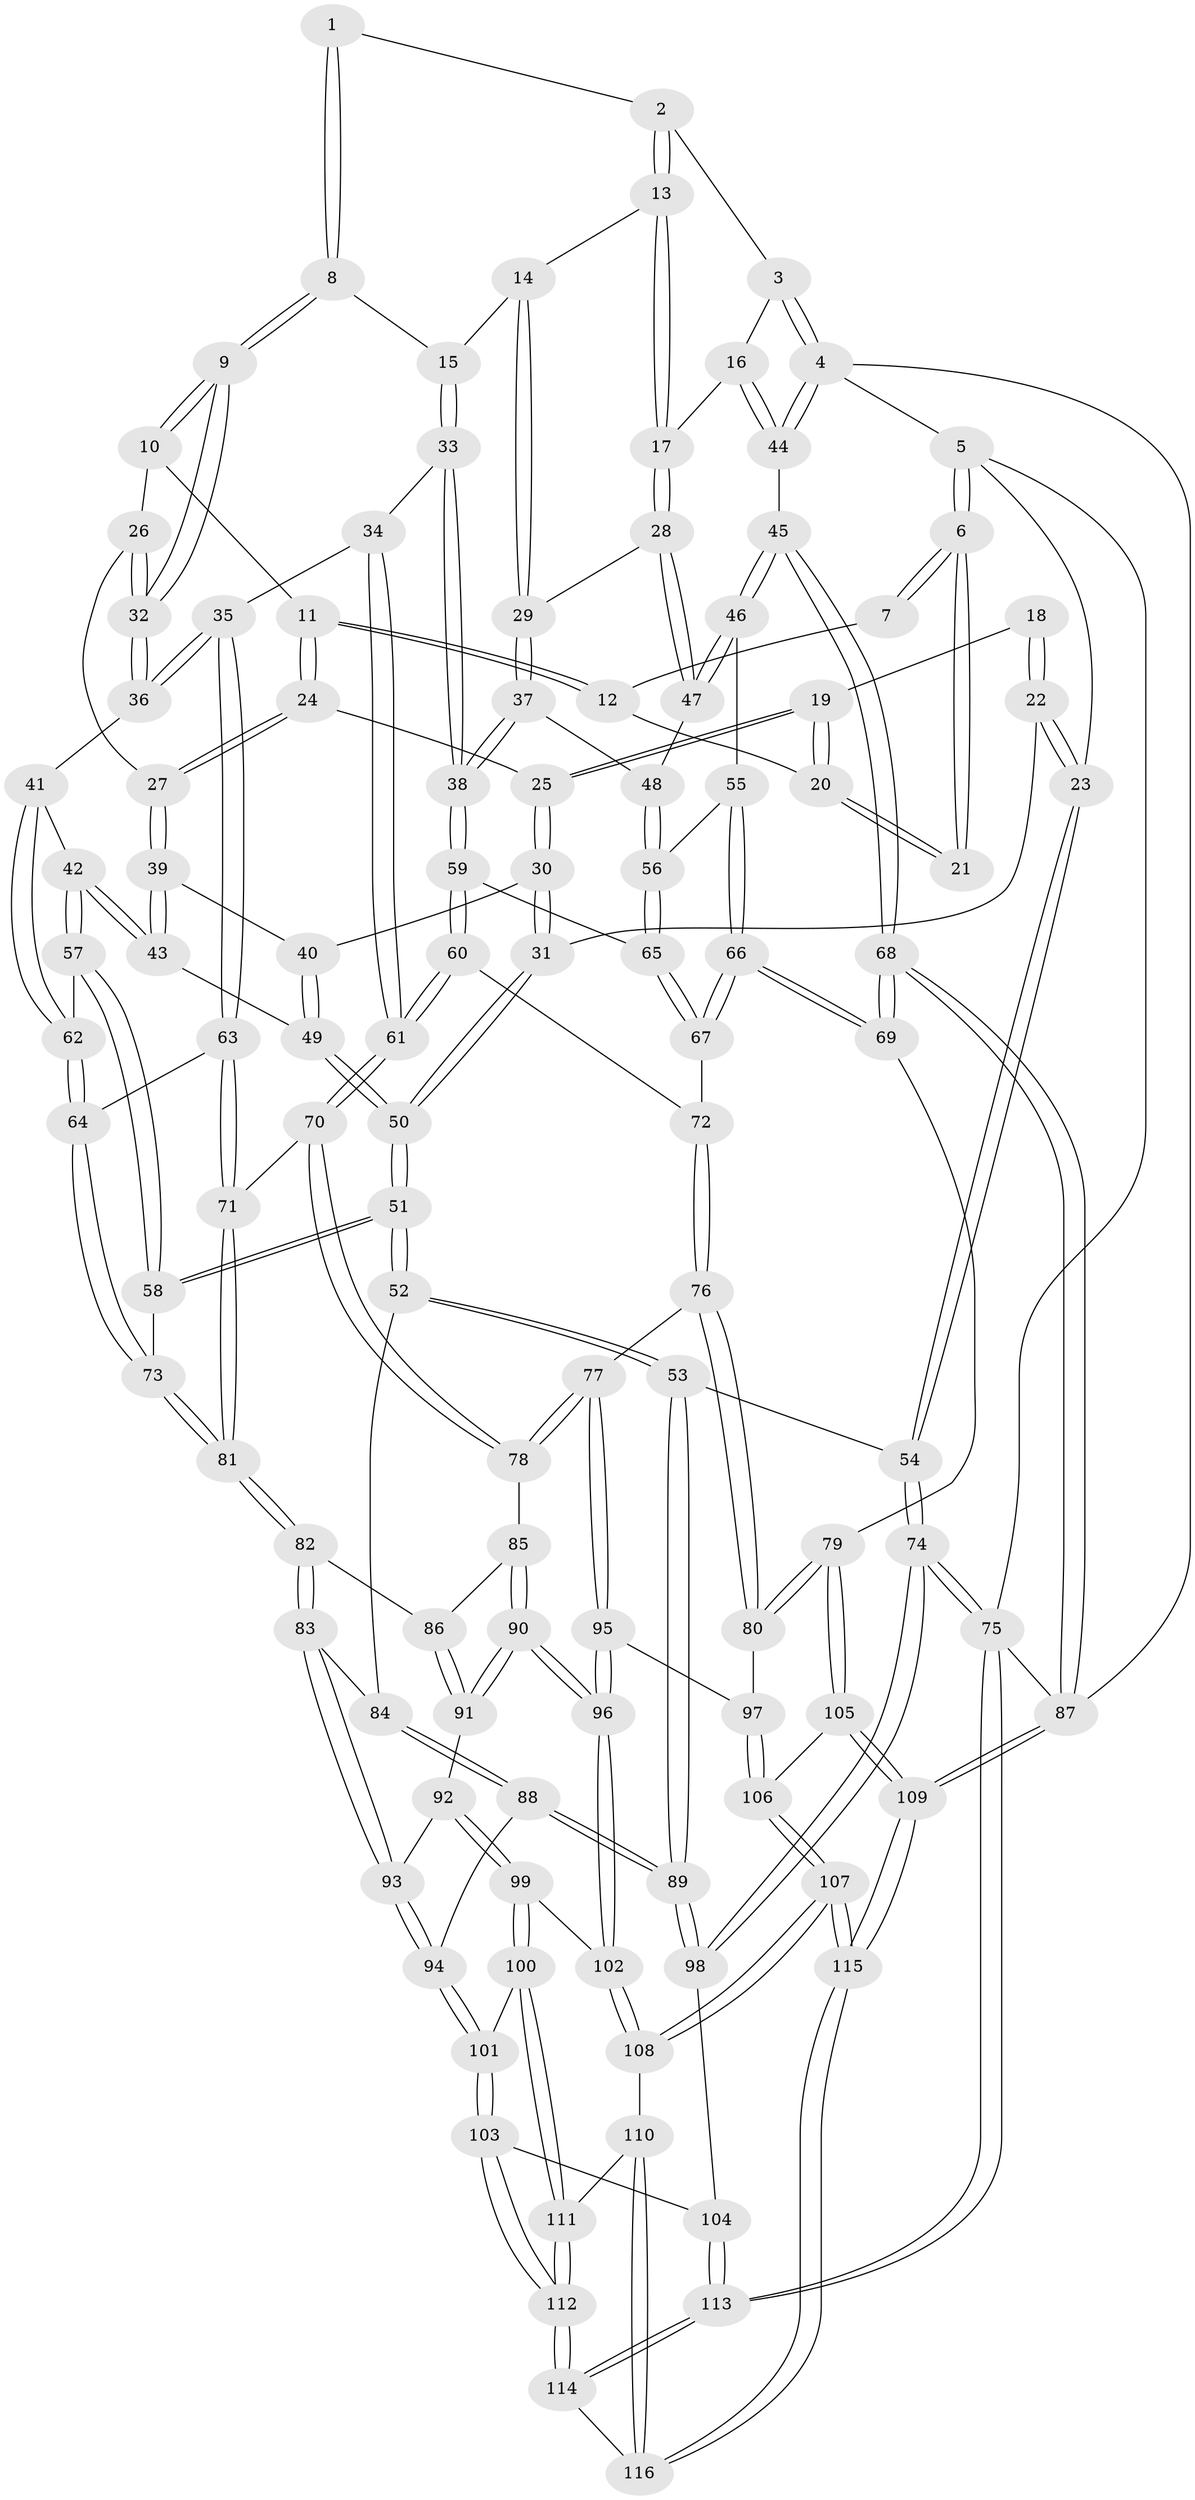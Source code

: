 // Generated by graph-tools (version 1.1) at 2025/17/03/09/25 04:17:01]
// undirected, 116 vertices, 287 edges
graph export_dot {
graph [start="1"]
  node [color=gray90,style=filled];
  1 [pos="+0.45460004712197655+0"];
  2 [pos="+0.6833354603985595+0"];
  3 [pos="+0.8875071753789439+0"];
  4 [pos="+1+0"];
  5 [pos="+0+0"];
  6 [pos="+0+0"];
  7 [pos="+0.22504374334754024+0"];
  8 [pos="+0.4552795438108723+0.0766050090656751"];
  9 [pos="+0.4160333821146867+0.11561722689163294"];
  10 [pos="+0.359274123707297+0.10174018906821261"];
  11 [pos="+0.3071886394936072+0.07671866701536165"];
  12 [pos="+0.2646438101542372+0.047979570457074364"];
  13 [pos="+0.662638742382295+0.000714770354213281"];
  14 [pos="+0.6171335582204448+0.11062956013101331"];
  15 [pos="+0.603434762509161+0.12009283685019498"];
  16 [pos="+0.8661975870165809+0.10459730547789106"];
  17 [pos="+0.8546345190662052+0.11309466407001574"];
  18 [pos="+0.10157364443252549+0.07472286017644383"];
  19 [pos="+0.1750944269461454+0.14426860058597116"];
  20 [pos="+0.20378240422352067+0.08183130479071227"];
  21 [pos="+0.06914605114738258+0"];
  22 [pos="+0.01937424694212434+0.2090986285550367"];
  23 [pos="+0+0.23706780403892144"];
  24 [pos="+0.2099576430821399+0.17901530490396644"];
  25 [pos="+0.17476042516721796+0.15426235905834157"];
  26 [pos="+0.2344669141538957+0.18006818503971914"];
  27 [pos="+0.21352455025085773+0.18244518617014507"];
  28 [pos="+0.8445234327627482+0.12361887108361472"];
  29 [pos="+0.8241972822920587+0.13256783622803572"];
  30 [pos="+0.07290955152411019+0.21189052816107087"];
  31 [pos="+0.02891628796934081+0.20988069364627354"];
  32 [pos="+0.40013061830806435+0.22859510871091707"];
  33 [pos="+0.6247635873809123+0.27170565030081695"];
  34 [pos="+0.5591685456551706+0.2958055401554002"];
  35 [pos="+0.4574231462842938+0.3111596516695507"];
  36 [pos="+0.4018832747500486+0.26855670099256845"];
  37 [pos="+0.6894050982470173+0.29922429892303337"];
  38 [pos="+0.6827470465289596+0.3026956014281912"];
  39 [pos="+0.22342877140039946+0.23412161038377557"];
  40 [pos="+0.10874213395121787+0.2490748186589805"];
  41 [pos="+0.31676510423104554+0.31295575886505694"];
  42 [pos="+0.2745373425642124+0.3135411542565835"];
  43 [pos="+0.24280365844307567+0.2998450640592034"];
  44 [pos="+1+0.24463818592066802"];
  45 [pos="+1+0.383848260899853"];
  46 [pos="+0.9293445518229351+0.3414726553030683"];
  47 [pos="+0.8588994254530284+0.26591201748960447"];
  48 [pos="+0.7920292181765809+0.30832922288788217"];
  49 [pos="+0.1652132427650009+0.31856318217125723"];
  50 [pos="+0.1281266550153225+0.375913963162614"];
  51 [pos="+0.061595113989601484+0.49289750908028407"];
  52 [pos="+0.05656184371489884+0.4967867138951652"];
  53 [pos="+0.02430485682639333+0.5046569538591643"];
  54 [pos="+0+0.45747301961301545"];
  55 [pos="+0.8501744621086866+0.3743314588226505"];
  56 [pos="+0.8492407985564957+0.3742382667636407"];
  57 [pos="+0.2295152678332493+0.4209123082444011"];
  58 [pos="+0.17130038972086195+0.4618451620536013"];
  59 [pos="+0.6983559919080685+0.40540639199392264"];
  60 [pos="+0.6444688062082053+0.4879809522831764"];
  61 [pos="+0.5907622713872+0.5242649750800663"];
  62 [pos="+0.32866491873433523+0.45822753645095404"];
  63 [pos="+0.4594805290847592+0.3466485013799972"];
  64 [pos="+0.3580175742682842+0.5176612853609118"];
  65 [pos="+0.7529230417084577+0.4200544277738603"];
  66 [pos="+0.8653869088281853+0.5163021257057024"];
  67 [pos="+0.8434140960033764+0.5137517507146557"];
  68 [pos="+1+0.6135066658988632"];
  69 [pos="+1+0.6229677541542574"];
  70 [pos="+0.5835303041667361+0.5308399919096426"];
  71 [pos="+0.5596455337469101+0.5228997880033099"];
  72 [pos="+0.7706525722077076+0.551876099863954"];
  73 [pos="+0.35819644404763107+0.5215608787907652"];
  74 [pos="+0+1"];
  75 [pos="+0+1"];
  76 [pos="+0.7597887871538339+0.6015943261701864"];
  77 [pos="+0.6051663591937256+0.634697827546806"];
  78 [pos="+0.5979794380171487+0.6028781673864334"];
  79 [pos="+0.9463295500043125+0.7264071297884553"];
  80 [pos="+0.8300780123717449+0.711267529466507"];
  81 [pos="+0.3670726936006402+0.5507470763878389"];
  82 [pos="+0.35900659940994917+0.5682610389283135"];
  83 [pos="+0.33768481013542484+0.5881626890576418"];
  84 [pos="+0.12397099841223162+0.5348894185040518"];
  85 [pos="+0.42677591402498355+0.6353388890033667"];
  86 [pos="+0.3858768181601767+0.5972749019747331"];
  87 [pos="+1+1"];
  88 [pos="+0.24567416031487127+0.6982920585146205"];
  89 [pos="+0.10971630832650753+0.7386657622655591"];
  90 [pos="+0.5122295053984097+0.7247015819801059"];
  91 [pos="+0.42441230440480776+0.7347585616721956"];
  92 [pos="+0.40565266331814265+0.7396618804009246"];
  93 [pos="+0.2998631418419651+0.674583599955007"];
  94 [pos="+0.2727741079534063+0.6997458343429417"];
  95 [pos="+0.5990943087719012+0.7396142832498018"];
  96 [pos="+0.5888126843103845+0.7485623877561063"];
  97 [pos="+0.6755950691746633+0.7529852344097238"];
  98 [pos="+0.08081533471872751+0.8111036429642139"];
  99 [pos="+0.3680306932905223+0.8535155909203788"];
  100 [pos="+0.3633579102251287+0.8568359845208698"];
  101 [pos="+0.293014272502448+0.8279015672541005"];
  102 [pos="+0.5675454163620327+0.8097797553080281"];
  103 [pos="+0.21800655049414805+0.8746036446113263"];
  104 [pos="+0.1777301902479018+0.8751717746822772"];
  105 [pos="+0.9178005078294538+0.7960106658688906"];
  106 [pos="+0.7739771231574601+0.9061166981251554"];
  107 [pos="+0.7202440558666724+1"];
  108 [pos="+0.5726573820779423+0.8872801895027637"];
  109 [pos="+0.9813846349994433+1"];
  110 [pos="+0.5392693364978159+0.9093680205793518"];
  111 [pos="+0.38683574363849865+0.974904962654202"];
  112 [pos="+0.3412399437666506+1"];
  113 [pos="+0.06084161409572827+1"];
  114 [pos="+0.3347586084393578+1"];
  115 [pos="+0.7561089568789068+1"];
  116 [pos="+0.4196278693967762+1"];
  1 -- 2;
  1 -- 8;
  1 -- 8;
  2 -- 3;
  2 -- 13;
  2 -- 13;
  3 -- 4;
  3 -- 4;
  3 -- 16;
  4 -- 5;
  4 -- 44;
  4 -- 44;
  4 -- 87;
  5 -- 6;
  5 -- 6;
  5 -- 23;
  5 -- 75;
  6 -- 7;
  6 -- 7;
  6 -- 21;
  6 -- 21;
  7 -- 12;
  8 -- 9;
  8 -- 9;
  8 -- 15;
  9 -- 10;
  9 -- 10;
  9 -- 32;
  9 -- 32;
  10 -- 11;
  10 -- 26;
  11 -- 12;
  11 -- 12;
  11 -- 24;
  11 -- 24;
  12 -- 20;
  13 -- 14;
  13 -- 17;
  13 -- 17;
  14 -- 15;
  14 -- 29;
  14 -- 29;
  15 -- 33;
  15 -- 33;
  16 -- 17;
  16 -- 44;
  16 -- 44;
  17 -- 28;
  17 -- 28;
  18 -- 19;
  18 -- 22;
  18 -- 22;
  19 -- 20;
  19 -- 20;
  19 -- 25;
  19 -- 25;
  20 -- 21;
  20 -- 21;
  22 -- 23;
  22 -- 23;
  22 -- 31;
  23 -- 54;
  23 -- 54;
  24 -- 25;
  24 -- 27;
  24 -- 27;
  25 -- 30;
  25 -- 30;
  26 -- 27;
  26 -- 32;
  26 -- 32;
  27 -- 39;
  27 -- 39;
  28 -- 29;
  28 -- 47;
  28 -- 47;
  29 -- 37;
  29 -- 37;
  30 -- 31;
  30 -- 31;
  30 -- 40;
  31 -- 50;
  31 -- 50;
  32 -- 36;
  32 -- 36;
  33 -- 34;
  33 -- 38;
  33 -- 38;
  34 -- 35;
  34 -- 61;
  34 -- 61;
  35 -- 36;
  35 -- 36;
  35 -- 63;
  35 -- 63;
  36 -- 41;
  37 -- 38;
  37 -- 38;
  37 -- 48;
  38 -- 59;
  38 -- 59;
  39 -- 40;
  39 -- 43;
  39 -- 43;
  40 -- 49;
  40 -- 49;
  41 -- 42;
  41 -- 62;
  41 -- 62;
  42 -- 43;
  42 -- 43;
  42 -- 57;
  42 -- 57;
  43 -- 49;
  44 -- 45;
  45 -- 46;
  45 -- 46;
  45 -- 68;
  45 -- 68;
  46 -- 47;
  46 -- 47;
  46 -- 55;
  47 -- 48;
  48 -- 56;
  48 -- 56;
  49 -- 50;
  49 -- 50;
  50 -- 51;
  50 -- 51;
  51 -- 52;
  51 -- 52;
  51 -- 58;
  51 -- 58;
  52 -- 53;
  52 -- 53;
  52 -- 84;
  53 -- 54;
  53 -- 89;
  53 -- 89;
  54 -- 74;
  54 -- 74;
  55 -- 56;
  55 -- 66;
  55 -- 66;
  56 -- 65;
  56 -- 65;
  57 -- 58;
  57 -- 58;
  57 -- 62;
  58 -- 73;
  59 -- 60;
  59 -- 60;
  59 -- 65;
  60 -- 61;
  60 -- 61;
  60 -- 72;
  61 -- 70;
  61 -- 70;
  62 -- 64;
  62 -- 64;
  63 -- 64;
  63 -- 71;
  63 -- 71;
  64 -- 73;
  64 -- 73;
  65 -- 67;
  65 -- 67;
  66 -- 67;
  66 -- 67;
  66 -- 69;
  66 -- 69;
  67 -- 72;
  68 -- 69;
  68 -- 69;
  68 -- 87;
  68 -- 87;
  69 -- 79;
  70 -- 71;
  70 -- 78;
  70 -- 78;
  71 -- 81;
  71 -- 81;
  72 -- 76;
  72 -- 76;
  73 -- 81;
  73 -- 81;
  74 -- 75;
  74 -- 75;
  74 -- 98;
  74 -- 98;
  75 -- 113;
  75 -- 113;
  75 -- 87;
  76 -- 77;
  76 -- 80;
  76 -- 80;
  77 -- 78;
  77 -- 78;
  77 -- 95;
  77 -- 95;
  78 -- 85;
  79 -- 80;
  79 -- 80;
  79 -- 105;
  79 -- 105;
  80 -- 97;
  81 -- 82;
  81 -- 82;
  82 -- 83;
  82 -- 83;
  82 -- 86;
  83 -- 84;
  83 -- 93;
  83 -- 93;
  84 -- 88;
  84 -- 88;
  85 -- 86;
  85 -- 90;
  85 -- 90;
  86 -- 91;
  86 -- 91;
  87 -- 109;
  87 -- 109;
  88 -- 89;
  88 -- 89;
  88 -- 94;
  89 -- 98;
  89 -- 98;
  90 -- 91;
  90 -- 91;
  90 -- 96;
  90 -- 96;
  91 -- 92;
  92 -- 93;
  92 -- 99;
  92 -- 99;
  93 -- 94;
  93 -- 94;
  94 -- 101;
  94 -- 101;
  95 -- 96;
  95 -- 96;
  95 -- 97;
  96 -- 102;
  96 -- 102;
  97 -- 106;
  97 -- 106;
  98 -- 104;
  99 -- 100;
  99 -- 100;
  99 -- 102;
  100 -- 101;
  100 -- 111;
  100 -- 111;
  101 -- 103;
  101 -- 103;
  102 -- 108;
  102 -- 108;
  103 -- 104;
  103 -- 112;
  103 -- 112;
  104 -- 113;
  104 -- 113;
  105 -- 106;
  105 -- 109;
  105 -- 109;
  106 -- 107;
  106 -- 107;
  107 -- 108;
  107 -- 108;
  107 -- 115;
  107 -- 115;
  108 -- 110;
  109 -- 115;
  109 -- 115;
  110 -- 111;
  110 -- 116;
  110 -- 116;
  111 -- 112;
  111 -- 112;
  112 -- 114;
  112 -- 114;
  113 -- 114;
  113 -- 114;
  114 -- 116;
  115 -- 116;
  115 -- 116;
}
